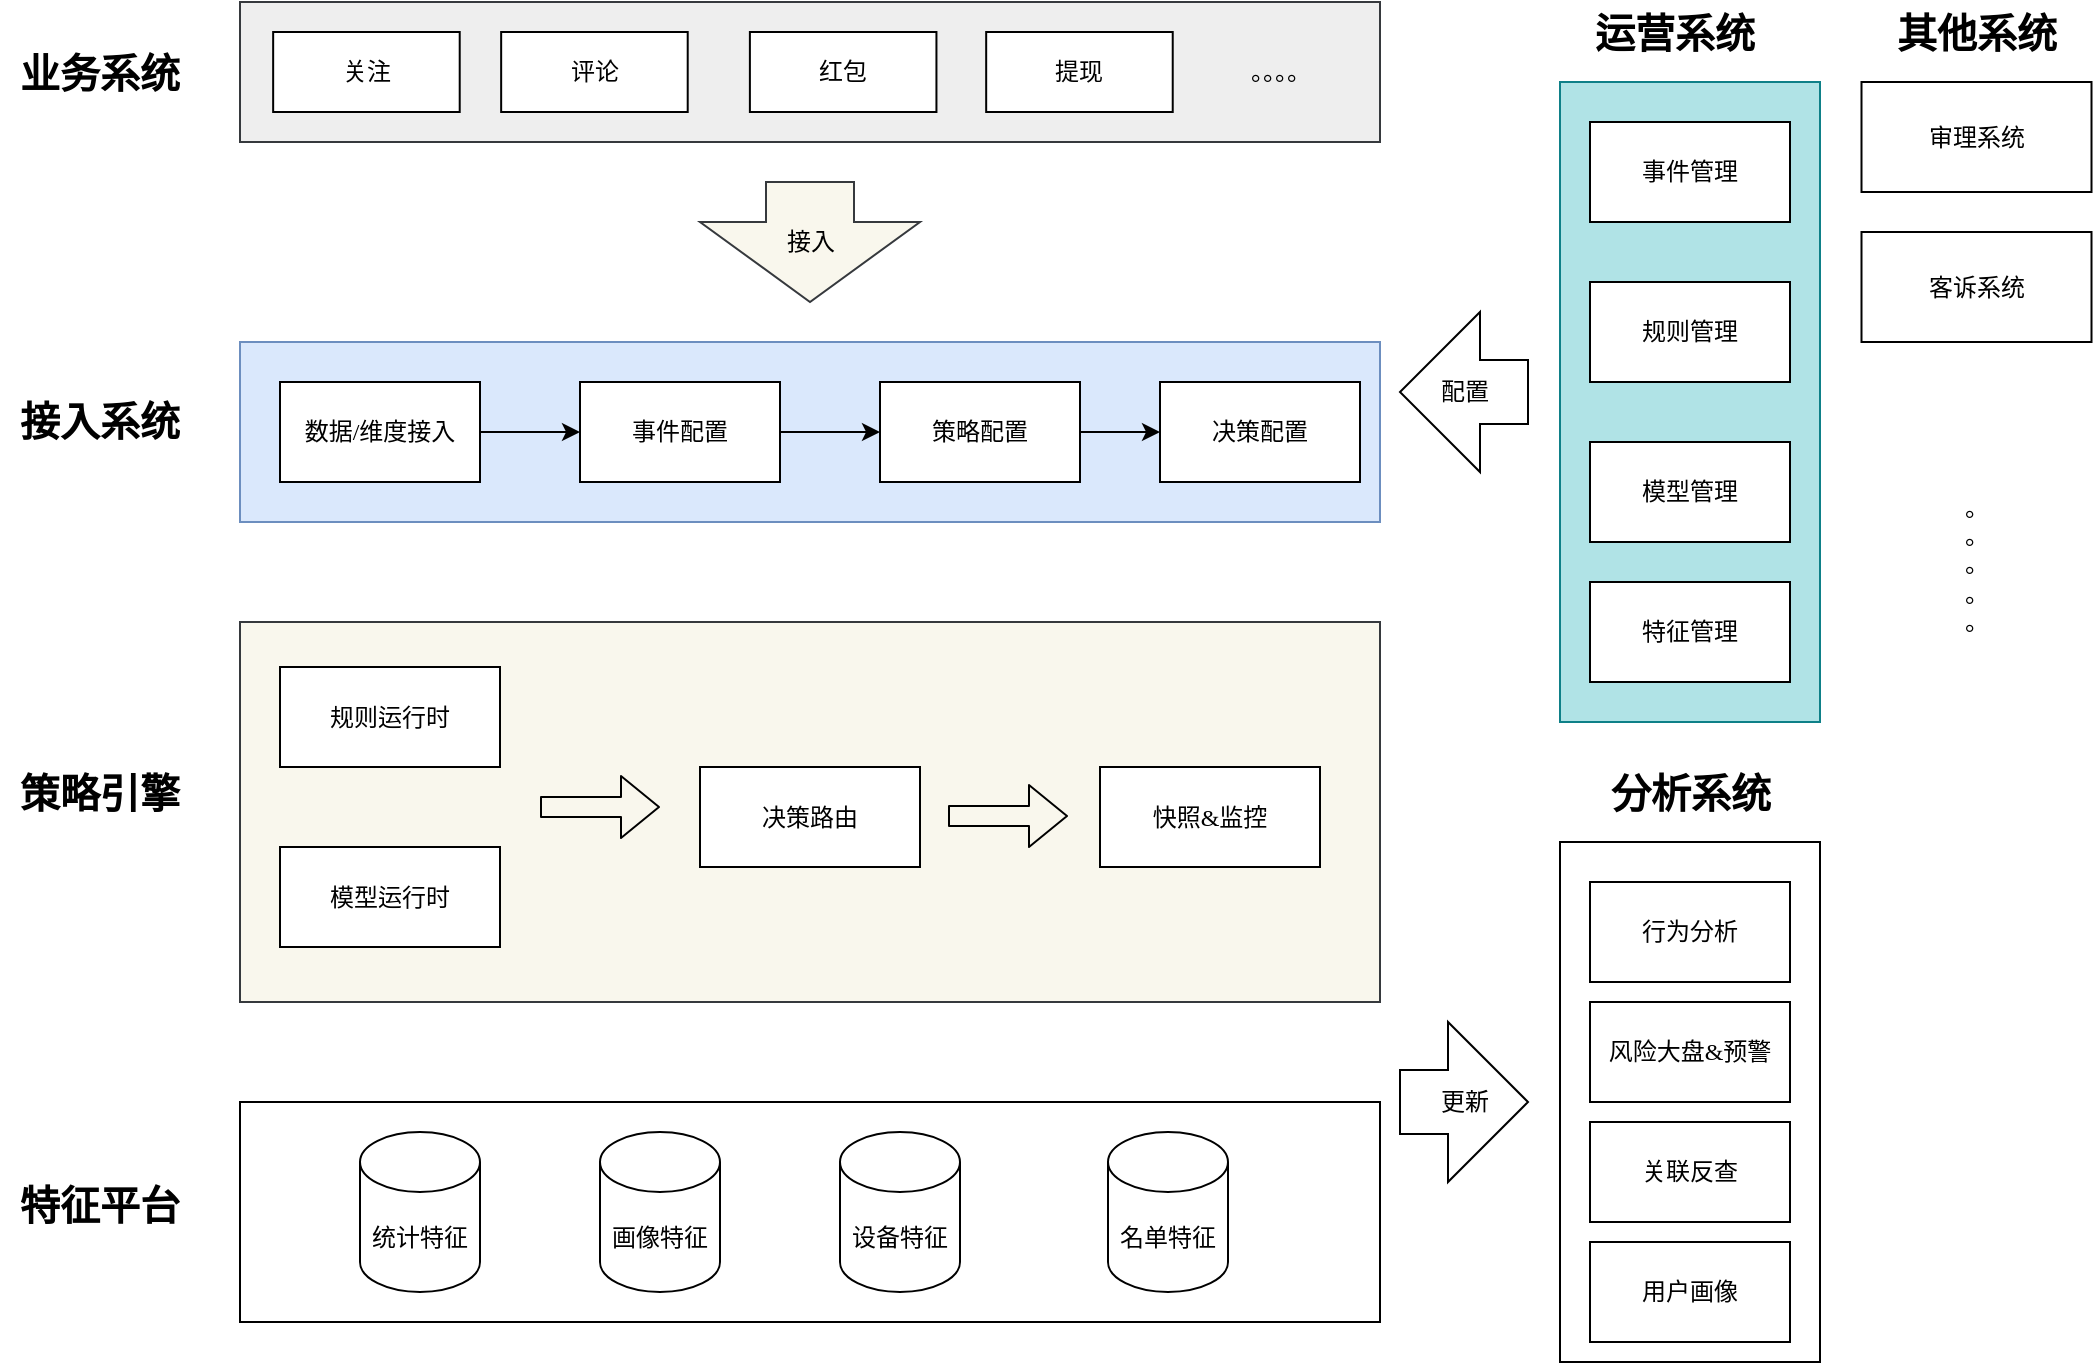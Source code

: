 <mxfile version="14.9.8" type="github">
  <diagram id="CgHuMHWb_MgUtAC-TnG3" name="Page-1">
    <mxGraphModel dx="2082" dy="811" grid="1" gridSize="10" guides="1" tooltips="1" connect="1" arrows="1" fold="1" page="1" pageScale="1" pageWidth="827" pageHeight="1169" math="0" shadow="0">
      <root>
        <mxCell id="0" />
        <mxCell id="1" parent="0" />
        <mxCell id="HVg_R_1ZHr7gGvRmpxuw-1" value="" style="rounded=0;whiteSpace=wrap;html=1;fillColor=#b0e3e6;strokeColor=#0e8088;fontFamily=TencentSans;" parent="1" vertex="1">
          <mxGeometry x="640" y="160" width="130" height="320" as="geometry" />
        </mxCell>
        <mxCell id="HVg_R_1ZHr7gGvRmpxuw-2" value="&lt;b style=&quot;font-size: 20px;&quot;&gt;&lt;font style=&quot;font-size: 20px;&quot;&gt;运营系统&lt;/font&gt;&lt;/b&gt;" style="text;html=1;strokeColor=none;fillColor=none;align=center;verticalAlign=middle;whiteSpace=wrap;rounded=0;fontFamily=TencentSans;fontSize=20;" parent="1" vertex="1">
          <mxGeometry x="655" y="120" width="85" height="30" as="geometry" />
        </mxCell>
        <mxCell id="HVg_R_1ZHr7gGvRmpxuw-3" value="事件管理" style="rounded=0;whiteSpace=wrap;html=1;fontFamily=TencentSans;" parent="1" vertex="1">
          <mxGeometry x="655" y="180" width="100" height="50" as="geometry" />
        </mxCell>
        <mxCell id="HVg_R_1ZHr7gGvRmpxuw-4" value="规则管理" style="rounded=0;whiteSpace=wrap;html=1;fontFamily=TencentSans;" parent="1" vertex="1">
          <mxGeometry x="655" y="260" width="100" height="50" as="geometry" />
        </mxCell>
        <mxCell id="HVg_R_1ZHr7gGvRmpxuw-5" value="模型管理" style="rounded=0;whiteSpace=wrap;html=1;fontFamily=TencentSans;" parent="1" vertex="1">
          <mxGeometry x="655" y="340" width="100" height="50" as="geometry" />
        </mxCell>
        <mxCell id="HVg_R_1ZHr7gGvRmpxuw-6" value="特征管理" style="rounded=0;whiteSpace=wrap;html=1;fontFamily=TencentSans;" parent="1" vertex="1">
          <mxGeometry x="655" y="410" width="100" height="50" as="geometry" />
        </mxCell>
        <mxCell id="HVg_R_1ZHr7gGvRmpxuw-14" value="&lt;b style=&quot;font-size: 20px;&quot;&gt;&lt;font style=&quot;font-size: 20px;&quot;&gt;业务系统&lt;/font&gt;&lt;/b&gt;" style="text;html=1;strokeColor=none;fillColor=none;align=center;verticalAlign=middle;whiteSpace=wrap;rounded=0;fontFamily=TencentSans;fontSize=20;" parent="1" vertex="1">
          <mxGeometry x="-140" y="136.25" width="100" height="37.5" as="geometry" />
        </mxCell>
        <mxCell id="HVg_R_1ZHr7gGvRmpxuw-16" value="" style="group;fontFamily=TencentSans;" parent="1" vertex="1" connectable="0">
          <mxGeometry x="-20" y="120" width="570" height="70" as="geometry" />
        </mxCell>
        <mxCell id="HVg_R_1ZHr7gGvRmpxuw-13" value="" style="group;strokeColor=#36393d;fillColor=#E6E6E6;container=0;fontFamily=TencentSans;" parent="HVg_R_1ZHr7gGvRmpxuw-16" vertex="1" connectable="0">
          <mxGeometry width="570" height="70" as="geometry" />
        </mxCell>
        <mxCell id="HVg_R_1ZHr7gGvRmpxuw-7" value="" style="rounded=0;whiteSpace=wrap;html=1;fillColor=#eeeeee;strokeColor=#36393d;fontFamily=TencentSans;" parent="HVg_R_1ZHr7gGvRmpxuw-16" vertex="1">
          <mxGeometry width="570" height="70" as="geometry" />
        </mxCell>
        <mxCell id="HVg_R_1ZHr7gGvRmpxuw-8" value="关注" style="rounded=0;whiteSpace=wrap;html=1;fontFamily=TencentSans;" parent="HVg_R_1ZHr7gGvRmpxuw-16" vertex="1">
          <mxGeometry x="16.582" y="15" width="93.273" height="40" as="geometry" />
        </mxCell>
        <mxCell id="HVg_R_1ZHr7gGvRmpxuw-9" value="评论" style="rounded=0;whiteSpace=wrap;html=1;fontFamily=TencentSans;" parent="HVg_R_1ZHr7gGvRmpxuw-16" vertex="1">
          <mxGeometry x="130.582" y="15" width="93.273" height="40" as="geometry" />
        </mxCell>
        <mxCell id="HVg_R_1ZHr7gGvRmpxuw-10" value="红包" style="rounded=0;whiteSpace=wrap;html=1;fontFamily=TencentSans;" parent="HVg_R_1ZHr7gGvRmpxuw-16" vertex="1">
          <mxGeometry x="254.945" y="15" width="93.273" height="40" as="geometry" />
        </mxCell>
        <mxCell id="HVg_R_1ZHr7gGvRmpxuw-11" value="提现" style="rounded=0;whiteSpace=wrap;html=1;fontFamily=TencentSans;" parent="HVg_R_1ZHr7gGvRmpxuw-16" vertex="1">
          <mxGeometry x="373.091" y="15" width="93.273" height="40" as="geometry" />
        </mxCell>
        <mxCell id="HVg_R_1ZHr7gGvRmpxuw-12" value="。。。。" style="text;html=1;strokeColor=none;fillColor=none;align=center;verticalAlign=middle;whiteSpace=wrap;rounded=0;fontFamily=TencentSans;" parent="HVg_R_1ZHr7gGvRmpxuw-16" vertex="1">
          <mxGeometry x="500.045" y="25" width="41.455" height="20" as="geometry" />
        </mxCell>
        <mxCell id="HVg_R_1ZHr7gGvRmpxuw-17" value="&lt;b style=&quot;font-size: 20px;&quot;&gt;&lt;font style=&quot;font-size: 20px;&quot;&gt;接入系统&lt;/font&gt;&lt;/b&gt;" style="text;html=1;strokeColor=none;fillColor=none;align=center;verticalAlign=middle;whiteSpace=wrap;rounded=0;fontFamily=TencentSans;fontSize=20;" parent="1" vertex="1">
          <mxGeometry x="-140" y="310" width="100" height="37.5" as="geometry" />
        </mxCell>
        <mxCell id="HVg_R_1ZHr7gGvRmpxuw-25" value="接入" style="html=1;shadow=0;dashed=0;align=center;verticalAlign=middle;shape=mxgraph.arrows2.arrow;dy=0.6;dx=40;direction=south;notch=0;fillColor=#f9f7ed;strokeColor=#36393d;fontFamily=TencentSans;" parent="1" vertex="1">
          <mxGeometry x="210" y="210" width="110" height="60" as="geometry" />
        </mxCell>
        <mxCell id="HVg_R_1ZHr7gGvRmpxuw-31" value="" style="group;fontFamily=TencentSans;" parent="1" vertex="1" connectable="0">
          <mxGeometry x="-20" y="290" width="570" height="90" as="geometry" />
        </mxCell>
        <mxCell id="HVg_R_1ZHr7gGvRmpxuw-15" value="" style="rounded=0;whiteSpace=wrap;html=1;fillColor=#dae8fc;strokeColor=#6c8ebf;fontFamily=TencentSans;" parent="HVg_R_1ZHr7gGvRmpxuw-31" vertex="1">
          <mxGeometry width="570" height="90" as="geometry" />
        </mxCell>
        <mxCell id="HVg_R_1ZHr7gGvRmpxuw-18" value="数据/维度接入" style="rounded=0;whiteSpace=wrap;html=1;fontFamily=TencentSans;" parent="HVg_R_1ZHr7gGvRmpxuw-31" vertex="1">
          <mxGeometry x="20" y="20" width="100" height="50" as="geometry" />
        </mxCell>
        <mxCell id="HVg_R_1ZHr7gGvRmpxuw-19" value="事件配置" style="rounded=0;whiteSpace=wrap;html=1;fontFamily=TencentSans;" parent="HVg_R_1ZHr7gGvRmpxuw-31" vertex="1">
          <mxGeometry x="170" y="20" width="100" height="50" as="geometry" />
        </mxCell>
        <mxCell id="HVg_R_1ZHr7gGvRmpxuw-20" value="" style="edgeStyle=orthogonalEdgeStyle;rounded=0;orthogonalLoop=1;jettySize=auto;html=1;fontFamily=TencentSans;" parent="HVg_R_1ZHr7gGvRmpxuw-31" source="HVg_R_1ZHr7gGvRmpxuw-18" target="HVg_R_1ZHr7gGvRmpxuw-19" edge="1">
          <mxGeometry relative="1" as="geometry" />
        </mxCell>
        <mxCell id="HVg_R_1ZHr7gGvRmpxuw-27" value="策略配置" style="rounded=0;whiteSpace=wrap;html=1;fontFamily=TencentSans;" parent="HVg_R_1ZHr7gGvRmpxuw-31" vertex="1">
          <mxGeometry x="320" y="20" width="100" height="50" as="geometry" />
        </mxCell>
        <mxCell id="HVg_R_1ZHr7gGvRmpxuw-28" value="" style="edgeStyle=orthogonalEdgeStyle;rounded=0;orthogonalLoop=1;jettySize=auto;html=1;fontFamily=TencentSans;" parent="HVg_R_1ZHr7gGvRmpxuw-31" source="HVg_R_1ZHr7gGvRmpxuw-19" target="HVg_R_1ZHr7gGvRmpxuw-27" edge="1">
          <mxGeometry relative="1" as="geometry" />
        </mxCell>
        <mxCell id="HVg_R_1ZHr7gGvRmpxuw-29" value="决策配置" style="rounded=0;whiteSpace=wrap;html=1;fontFamily=TencentSans;" parent="HVg_R_1ZHr7gGvRmpxuw-31" vertex="1">
          <mxGeometry x="460" y="20" width="100" height="50" as="geometry" />
        </mxCell>
        <mxCell id="HVg_R_1ZHr7gGvRmpxuw-30" value="" style="edgeStyle=orthogonalEdgeStyle;rounded=0;orthogonalLoop=1;jettySize=auto;html=1;fontFamily=TencentSans;" parent="HVg_R_1ZHr7gGvRmpxuw-31" source="HVg_R_1ZHr7gGvRmpxuw-27" target="HVg_R_1ZHr7gGvRmpxuw-29" edge="1">
          <mxGeometry relative="1" as="geometry" />
        </mxCell>
        <mxCell id="HVg_R_1ZHr7gGvRmpxuw-32" value="&lt;b style=&quot;font-size: 20px;&quot;&gt;&lt;font style=&quot;font-size: 20px;&quot;&gt;分析系统&lt;/font&gt;&lt;/b&gt;" style="text;html=1;strokeColor=none;fillColor=none;align=center;verticalAlign=middle;whiteSpace=wrap;rounded=0;fontFamily=TencentSans;fontSize=20;" parent="1" vertex="1">
          <mxGeometry x="662.5" y="500" width="85" height="30" as="geometry" />
        </mxCell>
        <mxCell id="HVg_R_1ZHr7gGvRmpxuw-33" value="配置" style="html=1;shadow=0;dashed=0;align=center;verticalAlign=middle;shape=mxgraph.arrows2.arrow;dy=0.6;dx=40;flipH=1;notch=0;fillColor=#ffffff;fontFamily=TencentSans;" parent="1" vertex="1">
          <mxGeometry x="560" y="275" width="64" height="80" as="geometry" />
        </mxCell>
        <mxCell id="HVg_R_1ZHr7gGvRmpxuw-34" value="" style="rounded=0;whiteSpace=wrap;html=1;fontFamily=TencentSans;" parent="1" vertex="1">
          <mxGeometry x="640" y="540" width="130" height="260" as="geometry" />
        </mxCell>
        <mxCell id="HVg_R_1ZHr7gGvRmpxuw-35" value="行为分析" style="rounded=0;whiteSpace=wrap;html=1;fontFamily=TencentSans;" parent="1" vertex="1">
          <mxGeometry x="655" y="560" width="100" height="50" as="geometry" />
        </mxCell>
        <mxCell id="HVg_R_1ZHr7gGvRmpxuw-36" value="风险大盘&amp;amp;预警" style="rounded=0;whiteSpace=wrap;html=1;fontFamily=TencentSans;" parent="1" vertex="1">
          <mxGeometry x="655" y="620" width="100" height="50" as="geometry" />
        </mxCell>
        <mxCell id="HVg_R_1ZHr7gGvRmpxuw-37" value="关联反查" style="rounded=0;whiteSpace=wrap;html=1;fontFamily=TencentSans;" parent="1" vertex="1">
          <mxGeometry x="655" y="680" width="100" height="50" as="geometry" />
        </mxCell>
        <mxCell id="HVg_R_1ZHr7gGvRmpxuw-38" value="用户画像" style="rounded=0;whiteSpace=wrap;html=1;fontFamily=TencentSans;" parent="1" vertex="1">
          <mxGeometry x="655" y="740" width="100" height="50" as="geometry" />
        </mxCell>
        <mxCell id="HVg_R_1ZHr7gGvRmpxuw-40" value="更新" style="html=1;shadow=0;dashed=0;align=center;verticalAlign=middle;shape=mxgraph.arrows2.arrow;dy=0.6;dx=40;notch=0;fillColor=#ffffff;fontFamily=TencentSans;" parent="1" vertex="1">
          <mxGeometry x="560" y="630" width="64" height="80" as="geometry" />
        </mxCell>
        <mxCell id="HVg_R_1ZHr7gGvRmpxuw-41" value="客诉系统" style="rounded=0;whiteSpace=wrap;html=1;fontFamily=TencentSans;" parent="1" vertex="1">
          <mxGeometry x="790.75" y="235" width="115" height="55" as="geometry" />
        </mxCell>
        <mxCell id="HVg_R_1ZHr7gGvRmpxuw-42" value="审理系统" style="rounded=0;whiteSpace=wrap;html=1;fontFamily=TencentSans;" parent="1" vertex="1">
          <mxGeometry x="790.75" y="160" width="115" height="55" as="geometry" />
        </mxCell>
        <mxCell id="HVg_R_1ZHr7gGvRmpxuw-43" value="。&lt;br&gt;。&lt;br&gt;。&lt;br&gt;。&lt;br&gt;。" style="text;html=1;strokeColor=none;fillColor=none;align=center;verticalAlign=middle;whiteSpace=wrap;rounded=0;fontFamily=TencentSans;" parent="1" vertex="1">
          <mxGeometry x="827" y="355" width="42.5" height="92.5" as="geometry" />
        </mxCell>
        <mxCell id="HVg_R_1ZHr7gGvRmpxuw-45" value="&lt;b style=&quot;font-size: 20px;&quot;&gt;&lt;font style=&quot;font-size: 20px;&quot;&gt;其他系统&lt;/font&gt;&lt;/b&gt;" style="text;html=1;strokeColor=none;fillColor=none;align=center;verticalAlign=middle;whiteSpace=wrap;rounded=0;fontFamily=TencentSans;fontSize=20;" parent="1" vertex="1">
          <mxGeometry x="805.75" y="120" width="85" height="30" as="geometry" />
        </mxCell>
        <mxCell id="HVg_R_1ZHr7gGvRmpxuw-47" value="" style="rounded=0;whiteSpace=wrap;html=1;fillColor=#ffffff;fontFamily=TencentSans;" parent="1" vertex="1">
          <mxGeometry x="-20" y="670" width="570" height="110" as="geometry" />
        </mxCell>
        <mxCell id="HVg_R_1ZHr7gGvRmpxuw-49" value="&lt;b style=&quot;font-size: 20px;&quot;&gt;&lt;font style=&quot;font-size: 20px;&quot;&gt;策略引擎&lt;/font&gt;&lt;/b&gt;" style="text;html=1;strokeColor=none;fillColor=none;align=center;verticalAlign=middle;whiteSpace=wrap;rounded=0;fontFamily=TencentSans;fontSize=20;" parent="1" vertex="1">
          <mxGeometry x="-140" y="496.25" width="100" height="37.5" as="geometry" />
        </mxCell>
        <mxCell id="HVg_R_1ZHr7gGvRmpxuw-50" value="&lt;b style=&quot;font-size: 20px;&quot;&gt;&lt;font style=&quot;font-size: 20px;&quot;&gt;特征平台&lt;/font&gt;&lt;/b&gt;" style="text;html=1;strokeColor=none;fillColor=none;align=center;verticalAlign=middle;whiteSpace=wrap;rounded=0;fontFamily=TencentSans;fontSize=20;" parent="1" vertex="1">
          <mxGeometry x="-140" y="702.5" width="100" height="37.5" as="geometry" />
        </mxCell>
        <mxCell id="HVg_R_1ZHr7gGvRmpxuw-62" value="" style="group;fontFamily=TencentSans;" parent="1" vertex="1" connectable="0">
          <mxGeometry x="-20" y="430" width="570" height="190" as="geometry" />
        </mxCell>
        <mxCell id="HVg_R_1ZHr7gGvRmpxuw-46" value="" style="rounded=0;whiteSpace=wrap;html=1;fillColor=#f9f7ed;strokeColor=#36393d;fontFamily=TencentSans;" parent="HVg_R_1ZHr7gGvRmpxuw-62" vertex="1">
          <mxGeometry width="570" height="190" as="geometry" />
        </mxCell>
        <mxCell id="HVg_R_1ZHr7gGvRmpxuw-51" value="规则运行时" style="rounded=0;whiteSpace=wrap;html=1;fillColor=#ffffff;fontFamily=TencentSans;" parent="HVg_R_1ZHr7gGvRmpxuw-62" vertex="1">
          <mxGeometry x="20" y="22.5" width="110" height="50" as="geometry" />
        </mxCell>
        <mxCell id="HVg_R_1ZHr7gGvRmpxuw-52" value="模型运行时" style="rounded=0;whiteSpace=wrap;html=1;fillColor=#ffffff;fontFamily=TencentSans;" parent="HVg_R_1ZHr7gGvRmpxuw-62" vertex="1">
          <mxGeometry x="20" y="112.5" width="110" height="50" as="geometry" />
        </mxCell>
        <mxCell id="HVg_R_1ZHr7gGvRmpxuw-53" value="决策路由" style="rounded=0;whiteSpace=wrap;html=1;fillColor=#ffffff;fontFamily=TencentSans;" parent="HVg_R_1ZHr7gGvRmpxuw-62" vertex="1">
          <mxGeometry x="230" y="72.5" width="110" height="50" as="geometry" />
        </mxCell>
        <mxCell id="HVg_R_1ZHr7gGvRmpxuw-54" value="快照&amp;amp;监控" style="rounded=0;whiteSpace=wrap;html=1;fillColor=#ffffff;fontFamily=TencentSans;" parent="HVg_R_1ZHr7gGvRmpxuw-62" vertex="1">
          <mxGeometry x="430" y="72.5" width="110" height="50" as="geometry" />
        </mxCell>
        <mxCell id="HVg_R_1ZHr7gGvRmpxuw-60" value="" style="shape=flexArrow;endArrow=classic;html=1;fontFamily=TencentSans;" parent="HVg_R_1ZHr7gGvRmpxuw-62" edge="1">
          <mxGeometry width="50" height="50" relative="1" as="geometry">
            <mxPoint x="150" y="92.5" as="sourcePoint" />
            <mxPoint x="210" y="92.5" as="targetPoint" />
          </mxGeometry>
        </mxCell>
        <mxCell id="HVg_R_1ZHr7gGvRmpxuw-61" value="" style="shape=flexArrow;endArrow=classic;html=1;fontFamily=TencentSans;" parent="HVg_R_1ZHr7gGvRmpxuw-62" edge="1">
          <mxGeometry width="50" height="50" relative="1" as="geometry">
            <mxPoint x="354" y="97" as="sourcePoint" />
            <mxPoint x="414" y="97" as="targetPoint" />
          </mxGeometry>
        </mxCell>
        <mxCell id="HVg_R_1ZHr7gGvRmpxuw-63" value="统计特征" style="shape=cylinder3;whiteSpace=wrap;html=1;boundedLbl=1;backgroundOutline=1;size=15;fillColor=#ffffff;fontFamily=TencentSans;" parent="1" vertex="1">
          <mxGeometry x="40" y="685" width="60" height="80" as="geometry" />
        </mxCell>
        <mxCell id="HVg_R_1ZHr7gGvRmpxuw-64" value="画像特征" style="shape=cylinder3;whiteSpace=wrap;html=1;boundedLbl=1;backgroundOutline=1;size=15;fillColor=#ffffff;fontFamily=TencentSans;" parent="1" vertex="1">
          <mxGeometry x="160" y="685" width="60" height="80" as="geometry" />
        </mxCell>
        <mxCell id="HVg_R_1ZHr7gGvRmpxuw-65" value="设备特征" style="shape=cylinder3;whiteSpace=wrap;html=1;boundedLbl=1;backgroundOutline=1;size=15;fillColor=#ffffff;fontFamily=TencentSans;" parent="1" vertex="1">
          <mxGeometry x="280" y="685" width="60" height="80" as="geometry" />
        </mxCell>
        <mxCell id="HVg_R_1ZHr7gGvRmpxuw-66" value="名单特征" style="shape=cylinder3;whiteSpace=wrap;html=1;boundedLbl=1;backgroundOutline=1;size=15;fillColor=#ffffff;fontFamily=TencentSans;" parent="1" vertex="1">
          <mxGeometry x="414" y="685" width="60" height="80" as="geometry" />
        </mxCell>
      </root>
    </mxGraphModel>
  </diagram>
</mxfile>
